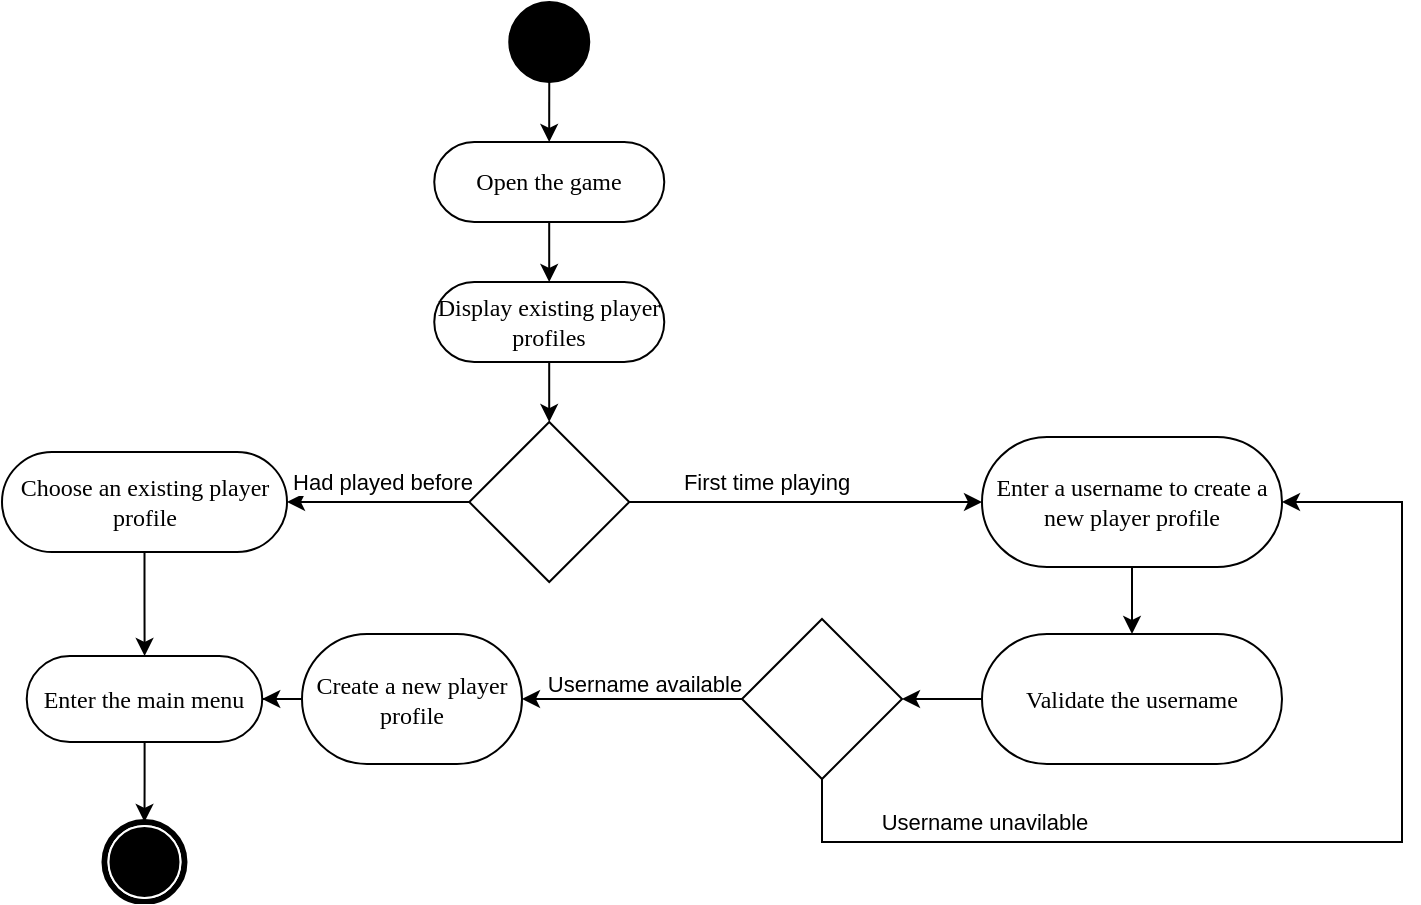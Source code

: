 <mxfile version="23.1.2" type="github">
  <diagram name="第 1 页" id="5Fmc6TZa9lJt2DpzqyrR">
    <mxGraphModel dx="2074" dy="3618" grid="1" gridSize="10" guides="1" tooltips="1" connect="1" arrows="1" fold="1" page="1" pageScale="1" pageWidth="291" pageHeight="413" math="0" shadow="0">
      <root>
        <mxCell id="0" />
        <mxCell id="1" parent="0" />
        <mxCell id="tl0OhDEsZjKwrp6nwjqD-42" value="" style="edgeStyle=orthogonalEdgeStyle;rounded=0;orthogonalLoop=1;jettySize=auto;html=1;" parent="1" source="tl0OhDEsZjKwrp6nwjqD-2" target="tl0OhDEsZjKwrp6nwjqD-6" edge="1">
          <mxGeometry relative="1" as="geometry" />
        </mxCell>
        <mxCell id="tl0OhDEsZjKwrp6nwjqD-2" value="Choose an existing player profile" style="rounded=1;whiteSpace=wrap;html=1;shadow=0;comic=0;labelBackgroundColor=none;strokeWidth=1;fontFamily=Verdana;fontSize=12;align=center;arcSize=50;" parent="1" vertex="1">
          <mxGeometry x="70" y="-2215" width="142.5" height="50" as="geometry" />
        </mxCell>
        <mxCell id="sDaRCnbeuURnXlrtjwvl-2" value="" style="edgeStyle=orthogonalEdgeStyle;rounded=0;orthogonalLoop=1;jettySize=auto;html=1;" parent="1" source="tl0OhDEsZjKwrp6nwjqD-4" target="sDaRCnbeuURnXlrtjwvl-1" edge="1">
          <mxGeometry relative="1" as="geometry" />
        </mxCell>
        <mxCell id="tl0OhDEsZjKwrp6nwjqD-4" value="" style="ellipse;whiteSpace=wrap;html=1;rounded=0;shadow=0;comic=0;labelBackgroundColor=none;strokeWidth=1;fillColor=#000000;fontFamily=Verdana;fontSize=12;align=center;" parent="1" vertex="1">
          <mxGeometry x="323.63" y="-2440" width="40" height="40" as="geometry" />
        </mxCell>
        <mxCell id="tl0OhDEsZjKwrp6nwjqD-26" value="" style="edgeStyle=orthogonalEdgeStyle;rounded=0;orthogonalLoop=1;jettySize=auto;html=1;" parent="1" source="tl0OhDEsZjKwrp6nwjqD-6" target="tl0OhDEsZjKwrp6nwjqD-23" edge="1">
          <mxGeometry relative="1" as="geometry" />
        </mxCell>
        <mxCell id="tl0OhDEsZjKwrp6nwjqD-6" value="Enter the main menu" style="rounded=1;whiteSpace=wrap;html=1;shadow=0;comic=0;labelBackgroundColor=none;strokeWidth=1;fontFamily=Verdana;fontSize=12;align=center;arcSize=50;" parent="1" vertex="1">
          <mxGeometry x="82.36" y="-2113" width="117.75" height="43" as="geometry" />
        </mxCell>
        <mxCell id="tl0OhDEsZjKwrp6nwjqD-23" value="" style="shape=mxgraph.bpmn.shape;html=1;verticalLabelPosition=bottom;labelBackgroundColor=#ffffff;verticalAlign=top;perimeter=ellipsePerimeter;outline=end;symbol=terminate;rounded=0;shadow=0;comic=0;strokeWidth=1;fontFamily=Verdana;fontSize=12;align=center;" parent="1" vertex="1">
          <mxGeometry x="121.24" y="-2030" width="40" height="40" as="geometry" />
        </mxCell>
        <mxCell id="sDaRCnbeuURnXlrtjwvl-5" value="" style="edgeStyle=orthogonalEdgeStyle;rounded=0;orthogonalLoop=1;jettySize=auto;html=1;" parent="1" source="tl0OhDEsZjKwrp6nwjqD-25" target="sDaRCnbeuURnXlrtjwvl-4" edge="1">
          <mxGeometry relative="1" as="geometry" />
        </mxCell>
        <mxCell id="tl0OhDEsZjKwrp6nwjqD-25" value="Display existing player profiles" style="rounded=1;whiteSpace=wrap;html=1;shadow=0;comic=0;labelBackgroundColor=none;strokeWidth=1;fontFamily=Verdana;fontSize=12;align=center;arcSize=50;" parent="1" vertex="1">
          <mxGeometry x="286.13" y="-2300" width="115" height="40" as="geometry" />
        </mxCell>
        <mxCell id="sDaRCnbeuURnXlrtjwvl-3" value="" style="edgeStyle=orthogonalEdgeStyle;rounded=0;orthogonalLoop=1;jettySize=auto;html=1;" parent="1" source="sDaRCnbeuURnXlrtjwvl-1" target="tl0OhDEsZjKwrp6nwjqD-25" edge="1">
          <mxGeometry relative="1" as="geometry" />
        </mxCell>
        <mxCell id="sDaRCnbeuURnXlrtjwvl-1" value="Open the game" style="rounded=1;whiteSpace=wrap;html=1;shadow=0;comic=0;labelBackgroundColor=none;strokeWidth=1;fontFamily=Verdana;fontSize=12;align=center;arcSize=50;" parent="1" vertex="1">
          <mxGeometry x="286.13" y="-2370" width="115" height="40" as="geometry" />
        </mxCell>
        <mxCell id="sDaRCnbeuURnXlrtjwvl-7" value="" style="edgeStyle=orthogonalEdgeStyle;rounded=0;orthogonalLoop=1;jettySize=auto;html=1;" parent="1" source="sDaRCnbeuURnXlrtjwvl-4" target="tl0OhDEsZjKwrp6nwjqD-2" edge="1">
          <mxGeometry relative="1" as="geometry" />
        </mxCell>
        <mxCell id="sDaRCnbeuURnXlrtjwvl-8" value="Had played before" style="edgeLabel;html=1;align=center;verticalAlign=middle;resizable=0;points=[];" parent="sDaRCnbeuURnXlrtjwvl-7" vertex="1" connectable="0">
          <mxGeometry x="0.023" y="5" relative="1" as="geometry">
            <mxPoint x="3" y="-15" as="offset" />
          </mxGeometry>
        </mxCell>
        <mxCell id="sDaRCnbeuURnXlrtjwvl-10" value="" style="edgeStyle=orthogonalEdgeStyle;rounded=0;orthogonalLoop=1;jettySize=auto;html=1;" parent="1" source="sDaRCnbeuURnXlrtjwvl-4" target="sDaRCnbeuURnXlrtjwvl-9" edge="1">
          <mxGeometry relative="1" as="geometry" />
        </mxCell>
        <mxCell id="sDaRCnbeuURnXlrtjwvl-11" value="First time playing" style="edgeLabel;html=1;align=center;verticalAlign=middle;resizable=0;points=[];" parent="sDaRCnbeuURnXlrtjwvl-10" vertex="1" connectable="0">
          <mxGeometry x="-0.296" y="-1" relative="1" as="geometry">
            <mxPoint x="6" y="-11" as="offset" />
          </mxGeometry>
        </mxCell>
        <mxCell id="sDaRCnbeuURnXlrtjwvl-4" value="" style="rhombus;whiteSpace=wrap;html=1;" parent="1" vertex="1">
          <mxGeometry x="303.63" y="-2230" width="80" height="80" as="geometry" />
        </mxCell>
        <mxCell id="sDaRCnbeuURnXlrtjwvl-14" value="" style="edgeStyle=orthogonalEdgeStyle;rounded=0;orthogonalLoop=1;jettySize=auto;html=1;" parent="1" source="sDaRCnbeuURnXlrtjwvl-9" target="sDaRCnbeuURnXlrtjwvl-13" edge="1">
          <mxGeometry relative="1" as="geometry" />
        </mxCell>
        <mxCell id="sDaRCnbeuURnXlrtjwvl-9" value="Enter a username to create a new player profile" style="rounded=1;whiteSpace=wrap;html=1;shadow=0;comic=0;labelBackgroundColor=none;strokeWidth=1;fontFamily=Verdana;fontSize=12;align=center;arcSize=50;" parent="1" vertex="1">
          <mxGeometry x="560" y="-2222.5" width="150" height="65" as="geometry" />
        </mxCell>
        <mxCell id="sDaRCnbeuURnXlrtjwvl-17" value="" style="edgeStyle=orthogonalEdgeStyle;rounded=0;orthogonalLoop=1;jettySize=auto;html=1;" parent="1" source="sDaRCnbeuURnXlrtjwvl-12" target="sDaRCnbeuURnXlrtjwvl-16" edge="1">
          <mxGeometry relative="1" as="geometry" />
        </mxCell>
        <mxCell id="sDaRCnbeuURnXlrtjwvl-22" value="Text" style="edgeLabel;html=1;align=center;verticalAlign=middle;resizable=0;points=[];" parent="sDaRCnbeuURnXlrtjwvl-17" vertex="1" connectable="0">
          <mxGeometry x="0.048" y="3" relative="1" as="geometry">
            <mxPoint x="-6" y="-11" as="offset" />
          </mxGeometry>
        </mxCell>
        <mxCell id="sDaRCnbeuURnXlrtjwvl-23" value="Username available" style="edgeLabel;html=1;align=center;verticalAlign=middle;resizable=0;points=[];" parent="sDaRCnbeuURnXlrtjwvl-17" vertex="1" connectable="0">
          <mxGeometry x="0.191" y="-6" relative="1" as="geometry">
            <mxPoint x="16" y="-2" as="offset" />
          </mxGeometry>
        </mxCell>
        <mxCell id="sDaRCnbeuURnXlrtjwvl-21" value="" style="edgeStyle=orthogonalEdgeStyle;rounded=0;orthogonalLoop=1;jettySize=auto;html=1;entryX=1;entryY=0.5;entryDx=0;entryDy=0;exitX=0.5;exitY=1;exitDx=0;exitDy=0;" parent="1" source="sDaRCnbeuURnXlrtjwvl-12" target="sDaRCnbeuURnXlrtjwvl-9" edge="1">
          <mxGeometry relative="1" as="geometry">
            <mxPoint x="454" y="-1971.5" as="targetPoint" />
            <Array as="points">
              <mxPoint x="480" y="-2020" />
              <mxPoint x="770" y="-2020" />
              <mxPoint x="770" y="-2190" />
            </Array>
          </mxGeometry>
        </mxCell>
        <mxCell id="sDaRCnbeuURnXlrtjwvl-24" value="Username unavilable" style="edgeLabel;html=1;align=center;verticalAlign=middle;resizable=0;points=[];" parent="sDaRCnbeuURnXlrtjwvl-21" vertex="1" connectable="0">
          <mxGeometry x="-0.585" y="2" relative="1" as="geometry">
            <mxPoint x="-2" y="-8" as="offset" />
          </mxGeometry>
        </mxCell>
        <mxCell id="sDaRCnbeuURnXlrtjwvl-12" value="" style="rhombus;whiteSpace=wrap;html=1;" parent="1" vertex="1">
          <mxGeometry x="440" y="-2131.5" width="80" height="80" as="geometry" />
        </mxCell>
        <mxCell id="sDaRCnbeuURnXlrtjwvl-15" value="" style="edgeStyle=orthogonalEdgeStyle;rounded=0;orthogonalLoop=1;jettySize=auto;html=1;" parent="1" source="sDaRCnbeuURnXlrtjwvl-13" target="sDaRCnbeuURnXlrtjwvl-12" edge="1">
          <mxGeometry relative="1" as="geometry" />
        </mxCell>
        <mxCell id="sDaRCnbeuURnXlrtjwvl-13" value="Validate the username" style="rounded=1;whiteSpace=wrap;html=1;shadow=0;comic=0;labelBackgroundColor=none;strokeWidth=1;fontFamily=Verdana;fontSize=12;align=center;arcSize=50;" parent="1" vertex="1">
          <mxGeometry x="560" y="-2124" width="150" height="65" as="geometry" />
        </mxCell>
        <mxCell id="sDaRCnbeuURnXlrtjwvl-18" value="" style="edgeStyle=orthogonalEdgeStyle;rounded=0;orthogonalLoop=1;jettySize=auto;html=1;" parent="1" source="sDaRCnbeuURnXlrtjwvl-16" target="tl0OhDEsZjKwrp6nwjqD-6" edge="1">
          <mxGeometry relative="1" as="geometry" />
        </mxCell>
        <mxCell id="sDaRCnbeuURnXlrtjwvl-16" value="Create a new player profile" style="rounded=1;whiteSpace=wrap;html=1;shadow=0;comic=0;labelBackgroundColor=none;strokeWidth=1;fontFamily=Verdana;fontSize=12;align=center;arcSize=50;" parent="1" vertex="1">
          <mxGeometry x="220" y="-2124" width="110" height="65" as="geometry" />
        </mxCell>
      </root>
    </mxGraphModel>
  </diagram>
</mxfile>
